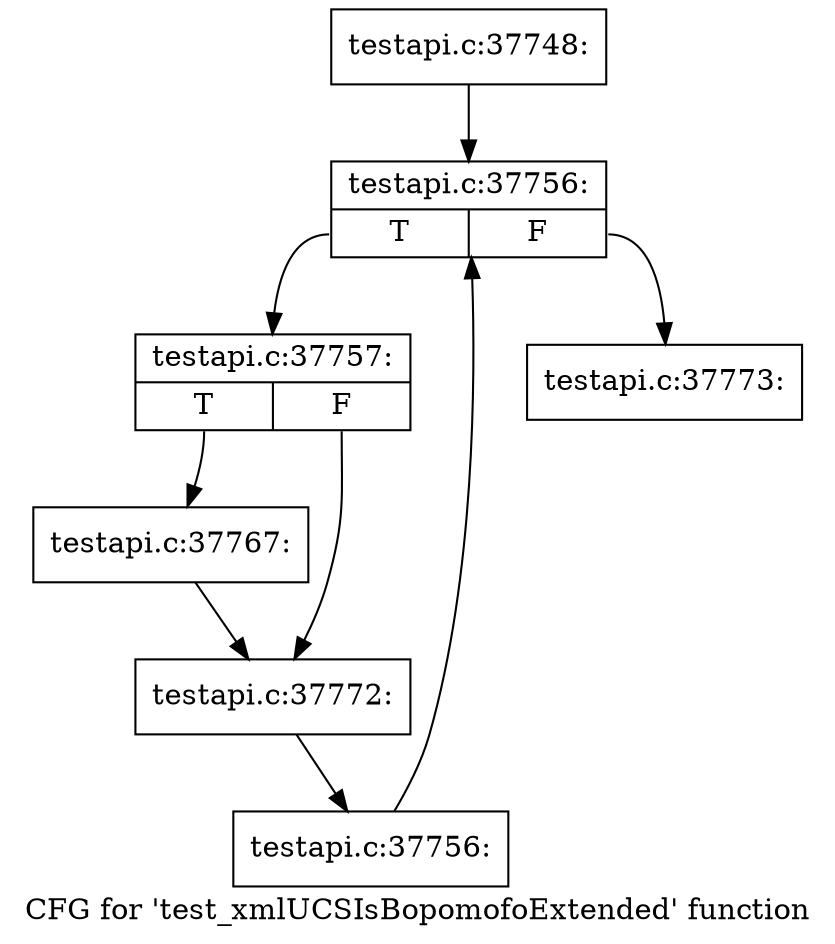 digraph "CFG for 'test_xmlUCSIsBopomofoExtended' function" {
	label="CFG for 'test_xmlUCSIsBopomofoExtended' function";

	Node0x55b4990 [shape=record,label="{testapi.c:37748:}"];
	Node0x55b4990 -> Node0x55bc410;
	Node0x55bc410 [shape=record,label="{testapi.c:37756:|{<s0>T|<s1>F}}"];
	Node0x55bc410:s0 -> Node0x55bc6f0;
	Node0x55bc410:s1 -> Node0x55bc270;
	Node0x55bc6f0 [shape=record,label="{testapi.c:37757:|{<s0>T|<s1>F}}"];
	Node0x55bc6f0:s0 -> Node0x55bd550;
	Node0x55bc6f0:s1 -> Node0x55bdd20;
	Node0x55bd550 [shape=record,label="{testapi.c:37767:}"];
	Node0x55bd550 -> Node0x55bdd20;
	Node0x55bdd20 [shape=record,label="{testapi.c:37772:}"];
	Node0x55bdd20 -> Node0x55bc660;
	Node0x55bc660 [shape=record,label="{testapi.c:37756:}"];
	Node0x55bc660 -> Node0x55bc410;
	Node0x55bc270 [shape=record,label="{testapi.c:37773:}"];
}
